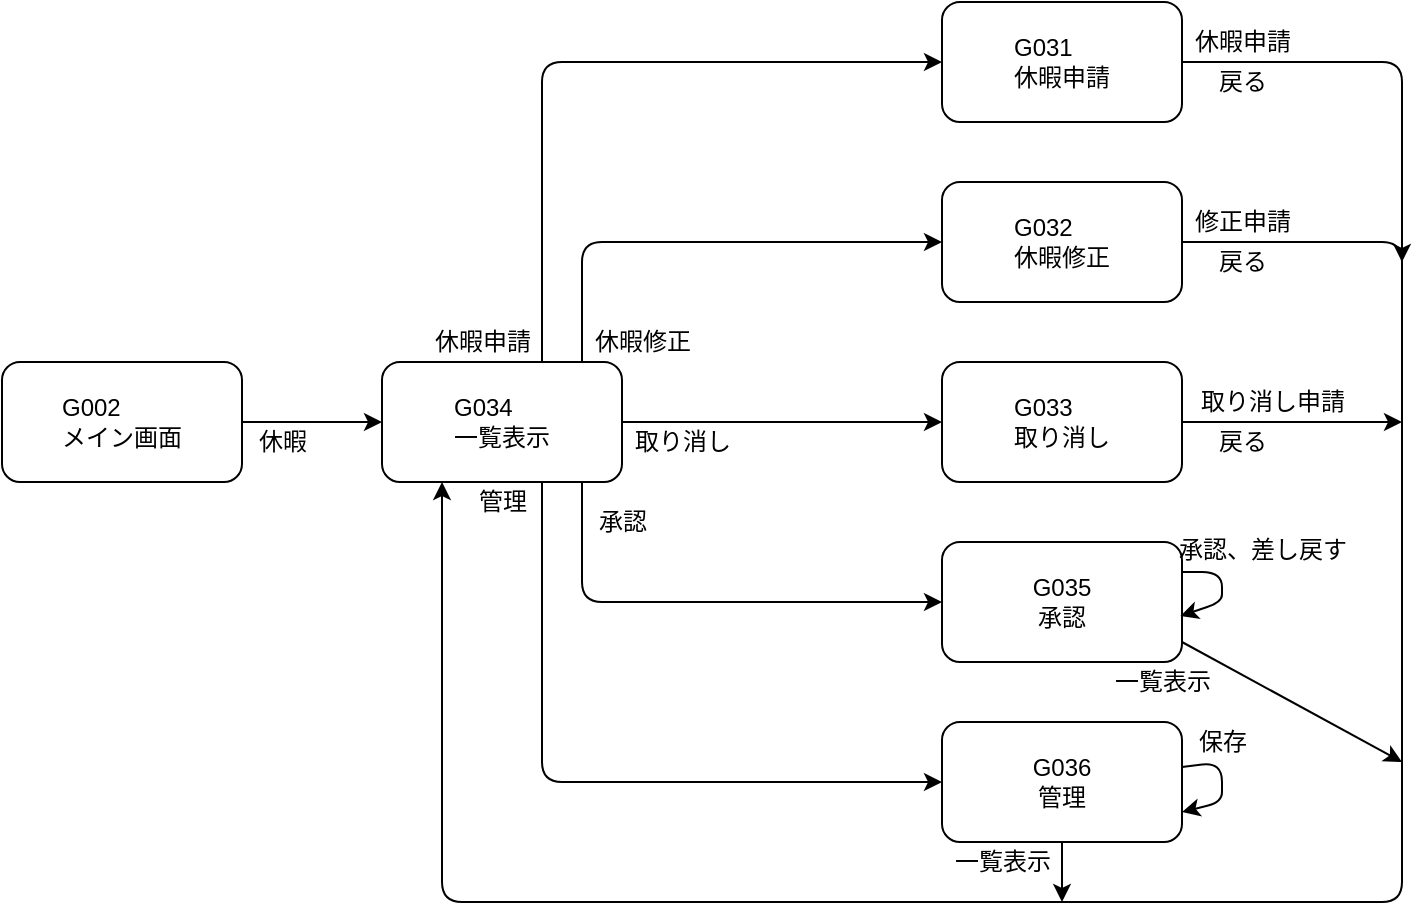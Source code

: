 <mxfile version="14.2.4" type="github">
  <diagram id="dWrynMrXY3iOCmZsu6RZ" name="Page-1">
    <mxGraphModel dx="1038" dy="580" grid="1" gridSize="10" guides="1" tooltips="1" connect="1" arrows="1" fold="1" page="1" pageScale="1" pageWidth="827" pageHeight="1169" math="0" shadow="0">
      <root>
        <mxCell id="0" />
        <mxCell id="1" parent="0" />
        <mxCell id="gdVy1tC-4KH8Y1Q-4GeL-72" value="" style="group" parent="1" vertex="1" connectable="0">
          <mxGeometry x="80" y="300" width="700" height="450" as="geometry" />
        </mxCell>
        <mxCell id="gdVy1tC-4KH8Y1Q-4GeL-2" value="&lt;div style=&quot;text-align: left&quot;&gt;&lt;span&gt;G034&lt;/span&gt;&lt;/div&gt;一覧表示" style="rounded=1;whiteSpace=wrap;html=1;" parent="gdVy1tC-4KH8Y1Q-4GeL-72" vertex="1">
          <mxGeometry x="190" y="180" width="120" height="60" as="geometry" />
        </mxCell>
        <mxCell id="gdVy1tC-4KH8Y1Q-4GeL-3" value="G035&lt;br&gt;承認" style="rounded=1;whiteSpace=wrap;html=1;" parent="gdVy1tC-4KH8Y1Q-4GeL-72" vertex="1">
          <mxGeometry x="470" y="270" width="120" height="60" as="geometry" />
        </mxCell>
        <mxCell id="gdVy1tC-4KH8Y1Q-4GeL-4" value="G036&lt;br&gt;管理" style="rounded=1;whiteSpace=wrap;html=1;" parent="gdVy1tC-4KH8Y1Q-4GeL-72" vertex="1">
          <mxGeometry x="470" y="360" width="120" height="60" as="geometry" />
        </mxCell>
        <mxCell id="gdVy1tC-4KH8Y1Q-4GeL-5" value="&lt;div style=&quot;text-align: left&quot;&gt;&lt;span&gt;G033&lt;/span&gt;&lt;/div&gt;取り消し" style="rounded=1;whiteSpace=wrap;html=1;" parent="gdVy1tC-4KH8Y1Q-4GeL-72" vertex="1">
          <mxGeometry x="470" y="180" width="120" height="60" as="geometry" />
        </mxCell>
        <mxCell id="gdVy1tC-4KH8Y1Q-4GeL-6" value="&lt;div style=&quot;text-align: left&quot;&gt;&lt;span&gt;G031&lt;/span&gt;&lt;/div&gt;休暇申請" style="rounded=1;whiteSpace=wrap;html=1;" parent="gdVy1tC-4KH8Y1Q-4GeL-72" vertex="1">
          <mxGeometry x="470" width="120" height="60" as="geometry" />
        </mxCell>
        <mxCell id="gdVy1tC-4KH8Y1Q-4GeL-13" style="edgeStyle=orthogonalEdgeStyle;rounded=0;orthogonalLoop=1;jettySize=auto;html=1;exitX=1;exitY=0.5;exitDx=0;exitDy=0;entryX=0;entryY=0.5;entryDx=0;entryDy=0;" parent="gdVy1tC-4KH8Y1Q-4GeL-72" source="gdVy1tC-4KH8Y1Q-4GeL-7" target="gdVy1tC-4KH8Y1Q-4GeL-2" edge="1">
          <mxGeometry relative="1" as="geometry" />
        </mxCell>
        <mxCell id="gdVy1tC-4KH8Y1Q-4GeL-7" value="&lt;div style=&quot;text-align: left&quot;&gt;&lt;span&gt;G002&lt;/span&gt;&lt;/div&gt;メイン画面" style="rounded=1;whiteSpace=wrap;html=1;" parent="gdVy1tC-4KH8Y1Q-4GeL-72" vertex="1">
          <mxGeometry y="180" width="120" height="60" as="geometry" />
        </mxCell>
        <mxCell id="gdVy1tC-4KH8Y1Q-4GeL-9" value="&lt;div style=&quot;text-align: left&quot;&gt;&lt;span&gt;G032&lt;/span&gt;&lt;/div&gt;休暇修正" style="rounded=1;whiteSpace=wrap;html=1;" parent="gdVy1tC-4KH8Y1Q-4GeL-72" vertex="1">
          <mxGeometry x="470" y="90" width="120" height="60" as="geometry" />
        </mxCell>
        <mxCell id="gdVy1tC-4KH8Y1Q-4GeL-14" value="休暇" style="text;html=1;align=center;verticalAlign=middle;resizable=0;points=[];autosize=1;" parent="gdVy1tC-4KH8Y1Q-4GeL-72" vertex="1">
          <mxGeometry x="120" y="210" width="40" height="20" as="geometry" />
        </mxCell>
        <mxCell id="gdVy1tC-4KH8Y1Q-4GeL-21" value="" style="endArrow=classic;html=1;entryX=0;entryY=0.5;entryDx=0;entryDy=0;" parent="gdVy1tC-4KH8Y1Q-4GeL-72" target="gdVy1tC-4KH8Y1Q-4GeL-6" edge="1">
          <mxGeometry width="50" height="50" relative="1" as="geometry">
            <mxPoint x="270" y="180" as="sourcePoint" />
            <mxPoint x="330" y="-30" as="targetPoint" />
            <Array as="points">
              <mxPoint x="270" y="150" />
              <mxPoint x="270" y="30" />
            </Array>
          </mxGeometry>
        </mxCell>
        <mxCell id="gdVy1tC-4KH8Y1Q-4GeL-28" value="休暇申請" style="text;html=1;align=center;verticalAlign=middle;resizable=0;points=[];autosize=1;" parent="gdVy1tC-4KH8Y1Q-4GeL-72" vertex="1">
          <mxGeometry x="210" y="160" width="60" height="20" as="geometry" />
        </mxCell>
        <mxCell id="gdVy1tC-4KH8Y1Q-4GeL-32" value="" style="endArrow=classic;html=1;entryX=0;entryY=0.5;entryDx=0;entryDy=0;" parent="gdVy1tC-4KH8Y1Q-4GeL-72" target="gdVy1tC-4KH8Y1Q-4GeL-9" edge="1">
          <mxGeometry width="50" height="50" relative="1" as="geometry">
            <mxPoint x="290" y="180" as="sourcePoint" />
            <mxPoint x="250" y="109.289" as="targetPoint" />
            <Array as="points">
              <mxPoint x="290" y="150" />
              <mxPoint x="290" y="120" />
            </Array>
          </mxGeometry>
        </mxCell>
        <mxCell id="gdVy1tC-4KH8Y1Q-4GeL-33" value="休暇修正" style="text;html=1;align=center;verticalAlign=middle;resizable=0;points=[];autosize=1;" parent="gdVy1tC-4KH8Y1Q-4GeL-72" vertex="1">
          <mxGeometry x="290" y="160" width="60" height="20" as="geometry" />
        </mxCell>
        <mxCell id="gdVy1tC-4KH8Y1Q-4GeL-34" value="" style="endArrow=classic;html=1;entryX=0;entryY=0.5;entryDx=0;entryDy=0;" parent="gdVy1tC-4KH8Y1Q-4GeL-72" source="gdVy1tC-4KH8Y1Q-4GeL-2" target="gdVy1tC-4KH8Y1Q-4GeL-5" edge="1">
          <mxGeometry width="50" height="50" relative="1" as="geometry">
            <mxPoint x="310" y="260" as="sourcePoint" />
            <mxPoint x="380.711" y="210" as="targetPoint" />
          </mxGeometry>
        </mxCell>
        <mxCell id="gdVy1tC-4KH8Y1Q-4GeL-35" value="取り消し" style="text;html=1;align=center;verticalAlign=middle;resizable=0;points=[];autosize=1;" parent="gdVy1tC-4KH8Y1Q-4GeL-72" vertex="1">
          <mxGeometry x="310" y="210" width="60" height="20" as="geometry" />
        </mxCell>
        <mxCell id="gdVy1tC-4KH8Y1Q-4GeL-37" value="" style="endArrow=classic;html=1;entryX=0;entryY=0.5;entryDx=0;entryDy=0;" parent="gdVy1tC-4KH8Y1Q-4GeL-72" target="gdVy1tC-4KH8Y1Q-4GeL-3" edge="1">
          <mxGeometry width="50" height="50" relative="1" as="geometry">
            <mxPoint x="290" y="240" as="sourcePoint" />
            <mxPoint x="250" y="310.711" as="targetPoint" />
            <Array as="points">
              <mxPoint x="290" y="300" />
              <mxPoint x="360" y="300" />
            </Array>
          </mxGeometry>
        </mxCell>
        <mxCell id="gdVy1tC-4KH8Y1Q-4GeL-38" value="" style="endArrow=classic;html=1;entryX=0;entryY=0.5;entryDx=0;entryDy=0;" parent="gdVy1tC-4KH8Y1Q-4GeL-72" target="gdVy1tC-4KH8Y1Q-4GeL-4" edge="1">
          <mxGeometry width="50" height="50" relative="1" as="geometry">
            <mxPoint x="270" y="240" as="sourcePoint" />
            <mxPoint x="250" y="310.711" as="targetPoint" />
            <Array as="points">
              <mxPoint x="270" y="390" />
              <mxPoint x="340" y="390" />
            </Array>
          </mxGeometry>
        </mxCell>
        <mxCell id="gdVy1tC-4KH8Y1Q-4GeL-39" value="承認" style="text;html=1;align=center;verticalAlign=middle;resizable=0;points=[];autosize=1;" parent="gdVy1tC-4KH8Y1Q-4GeL-72" vertex="1">
          <mxGeometry x="290" y="250" width="40" height="20" as="geometry" />
        </mxCell>
        <mxCell id="gdVy1tC-4KH8Y1Q-4GeL-40" value="管理" style="text;html=1;align=center;verticalAlign=middle;resizable=0;points=[];autosize=1;" parent="gdVy1tC-4KH8Y1Q-4GeL-72" vertex="1">
          <mxGeometry x="230" y="240" width="40" height="20" as="geometry" />
        </mxCell>
        <mxCell id="gdVy1tC-4KH8Y1Q-4GeL-44" value="" style="endArrow=classic;html=1;exitX=1;exitY=0.5;exitDx=0;exitDy=0;entryX=0.25;entryY=1;entryDx=0;entryDy=0;" parent="gdVy1tC-4KH8Y1Q-4GeL-72" source="gdVy1tC-4KH8Y1Q-4GeL-9" target="gdVy1tC-4KH8Y1Q-4GeL-2" edge="1">
          <mxGeometry width="50" height="50" relative="1" as="geometry">
            <mxPoint x="590" y="140" as="sourcePoint" />
            <mxPoint x="640" y="120" as="targetPoint" />
            <Array as="points">
              <mxPoint x="700" y="120" />
              <mxPoint x="700" y="450" />
              <mxPoint x="220" y="450" />
            </Array>
          </mxGeometry>
        </mxCell>
        <mxCell id="gdVy1tC-4KH8Y1Q-4GeL-46" value="休暇申請" style="text;html=1;align=center;verticalAlign=middle;resizable=0;points=[];autosize=1;" parent="gdVy1tC-4KH8Y1Q-4GeL-72" vertex="1">
          <mxGeometry x="590" y="10" width="60" height="20" as="geometry" />
        </mxCell>
        <mxCell id="gdVy1tC-4KH8Y1Q-4GeL-47" value="修正申請" style="text;html=1;align=center;verticalAlign=middle;resizable=0;points=[];autosize=1;" parent="gdVy1tC-4KH8Y1Q-4GeL-72" vertex="1">
          <mxGeometry x="590" y="100" width="60" height="20" as="geometry" />
        </mxCell>
        <mxCell id="gdVy1tC-4KH8Y1Q-4GeL-48" value="" style="endArrow=classic;html=1;exitX=1;exitY=0.5;exitDx=0;exitDy=0;" parent="gdVy1tC-4KH8Y1Q-4GeL-72" source="gdVy1tC-4KH8Y1Q-4GeL-5" edge="1">
          <mxGeometry width="50" height="50" relative="1" as="geometry">
            <mxPoint x="590" y="230" as="sourcePoint" />
            <mxPoint x="700" y="210" as="targetPoint" />
          </mxGeometry>
        </mxCell>
        <mxCell id="gdVy1tC-4KH8Y1Q-4GeL-49" value="取り消し申請" style="text;html=1;align=center;verticalAlign=middle;resizable=0;points=[];autosize=1;" parent="gdVy1tC-4KH8Y1Q-4GeL-72" vertex="1">
          <mxGeometry x="590" y="190" width="90" height="20" as="geometry" />
        </mxCell>
        <mxCell id="gdVy1tC-4KH8Y1Q-4GeL-54" value="一覧表示" style="text;html=1;align=center;verticalAlign=middle;resizable=0;points=[];autosize=1;" parent="gdVy1tC-4KH8Y1Q-4GeL-72" vertex="1">
          <mxGeometry x="550" y="330" width="60" height="20" as="geometry" />
        </mxCell>
        <mxCell id="gdVy1tC-4KH8Y1Q-4GeL-55" value="" style="endArrow=classic;html=1;exitX=0.5;exitY=1;exitDx=0;exitDy=0;" parent="gdVy1tC-4KH8Y1Q-4GeL-72" source="gdVy1tC-4KH8Y1Q-4GeL-4" edge="1">
          <mxGeometry width="50" height="50" relative="1" as="geometry">
            <mxPoint x="520" y="470" as="sourcePoint" />
            <mxPoint x="530" y="450" as="targetPoint" />
          </mxGeometry>
        </mxCell>
        <mxCell id="gdVy1tC-4KH8Y1Q-4GeL-57" value="承認、差し戻す" style="text;html=1;align=center;verticalAlign=middle;resizable=0;points=[];autosize=1;" parent="gdVy1tC-4KH8Y1Q-4GeL-72" vertex="1">
          <mxGeometry x="580" y="264" width="100" height="20" as="geometry" />
        </mxCell>
        <mxCell id="gdVy1tC-4KH8Y1Q-4GeL-59" value="" style="endArrow=classic;html=1;" parent="gdVy1tC-4KH8Y1Q-4GeL-72" edge="1">
          <mxGeometry width="50" height="50" relative="1" as="geometry">
            <mxPoint x="590" y="320" as="sourcePoint" />
            <mxPoint x="700" y="380" as="targetPoint" />
          </mxGeometry>
        </mxCell>
        <mxCell id="gdVy1tC-4KH8Y1Q-4GeL-60" value="一覧表示" style="text;html=1;align=center;verticalAlign=middle;resizable=0;points=[];autosize=1;" parent="gdVy1tC-4KH8Y1Q-4GeL-72" vertex="1">
          <mxGeometry x="470" y="420" width="60" height="20" as="geometry" />
        </mxCell>
        <mxCell id="gdVy1tC-4KH8Y1Q-4GeL-61" value="" style="endArrow=classic;html=1;exitX=1;exitY=0.25;exitDx=0;exitDy=0;entryX=0.993;entryY=0.617;entryDx=0;entryDy=0;entryPerimeter=0;" parent="gdVy1tC-4KH8Y1Q-4GeL-72" source="gdVy1tC-4KH8Y1Q-4GeL-3" target="gdVy1tC-4KH8Y1Q-4GeL-3" edge="1">
          <mxGeometry width="50" height="50" relative="1" as="geometry">
            <mxPoint x="590" y="320" as="sourcePoint" />
            <mxPoint x="640" y="270" as="targetPoint" />
            <Array as="points">
              <mxPoint x="610" y="285" />
              <mxPoint x="610" y="300" />
            </Array>
          </mxGeometry>
        </mxCell>
        <mxCell id="gdVy1tC-4KH8Y1Q-4GeL-66" value="" style="endArrow=classic;html=1;" parent="gdVy1tC-4KH8Y1Q-4GeL-72" source="gdVy1tC-4KH8Y1Q-4GeL-6" edge="1">
          <mxGeometry width="50" height="50" relative="1" as="geometry">
            <mxPoint x="590" y="80" as="sourcePoint" />
            <mxPoint x="700" y="130" as="targetPoint" />
            <Array as="points">
              <mxPoint x="700" y="30" />
            </Array>
          </mxGeometry>
        </mxCell>
        <mxCell id="gdVy1tC-4KH8Y1Q-4GeL-67" value="" style="endArrow=classic;html=1;entryX=1;entryY=0.75;entryDx=0;entryDy=0;" parent="gdVy1tC-4KH8Y1Q-4GeL-72" source="gdVy1tC-4KH8Y1Q-4GeL-4" target="gdVy1tC-4KH8Y1Q-4GeL-4" edge="1">
          <mxGeometry width="50" height="50" relative="1" as="geometry">
            <mxPoint x="580" y="420" as="sourcePoint" />
            <mxPoint x="630" y="370" as="targetPoint" />
          </mxGeometry>
        </mxCell>
        <mxCell id="gdVy1tC-4KH8Y1Q-4GeL-68" value="保存" style="text;html=1;align=center;verticalAlign=middle;resizable=0;points=[];autosize=1;" parent="gdVy1tC-4KH8Y1Q-4GeL-72" vertex="1">
          <mxGeometry x="590" y="360" width="40" height="20" as="geometry" />
        </mxCell>
        <mxCell id="gdVy1tC-4KH8Y1Q-4GeL-69" value="戻る" style="text;html=1;align=center;verticalAlign=middle;resizable=0;points=[];autosize=1;" parent="gdVy1tC-4KH8Y1Q-4GeL-72" vertex="1">
          <mxGeometry x="600" y="30" width="40" height="20" as="geometry" />
        </mxCell>
        <mxCell id="gdVy1tC-4KH8Y1Q-4GeL-70" value="戻る" style="text;html=1;align=center;verticalAlign=middle;resizable=0;points=[];autosize=1;" parent="gdVy1tC-4KH8Y1Q-4GeL-72" vertex="1">
          <mxGeometry x="600" y="120" width="40" height="20" as="geometry" />
        </mxCell>
        <mxCell id="gdVy1tC-4KH8Y1Q-4GeL-71" value="戻る" style="text;html=1;align=center;verticalAlign=middle;resizable=0;points=[];autosize=1;" parent="gdVy1tC-4KH8Y1Q-4GeL-72" vertex="1">
          <mxGeometry x="600" y="210" width="40" height="20" as="geometry" />
        </mxCell>
      </root>
    </mxGraphModel>
  </diagram>
</mxfile>
